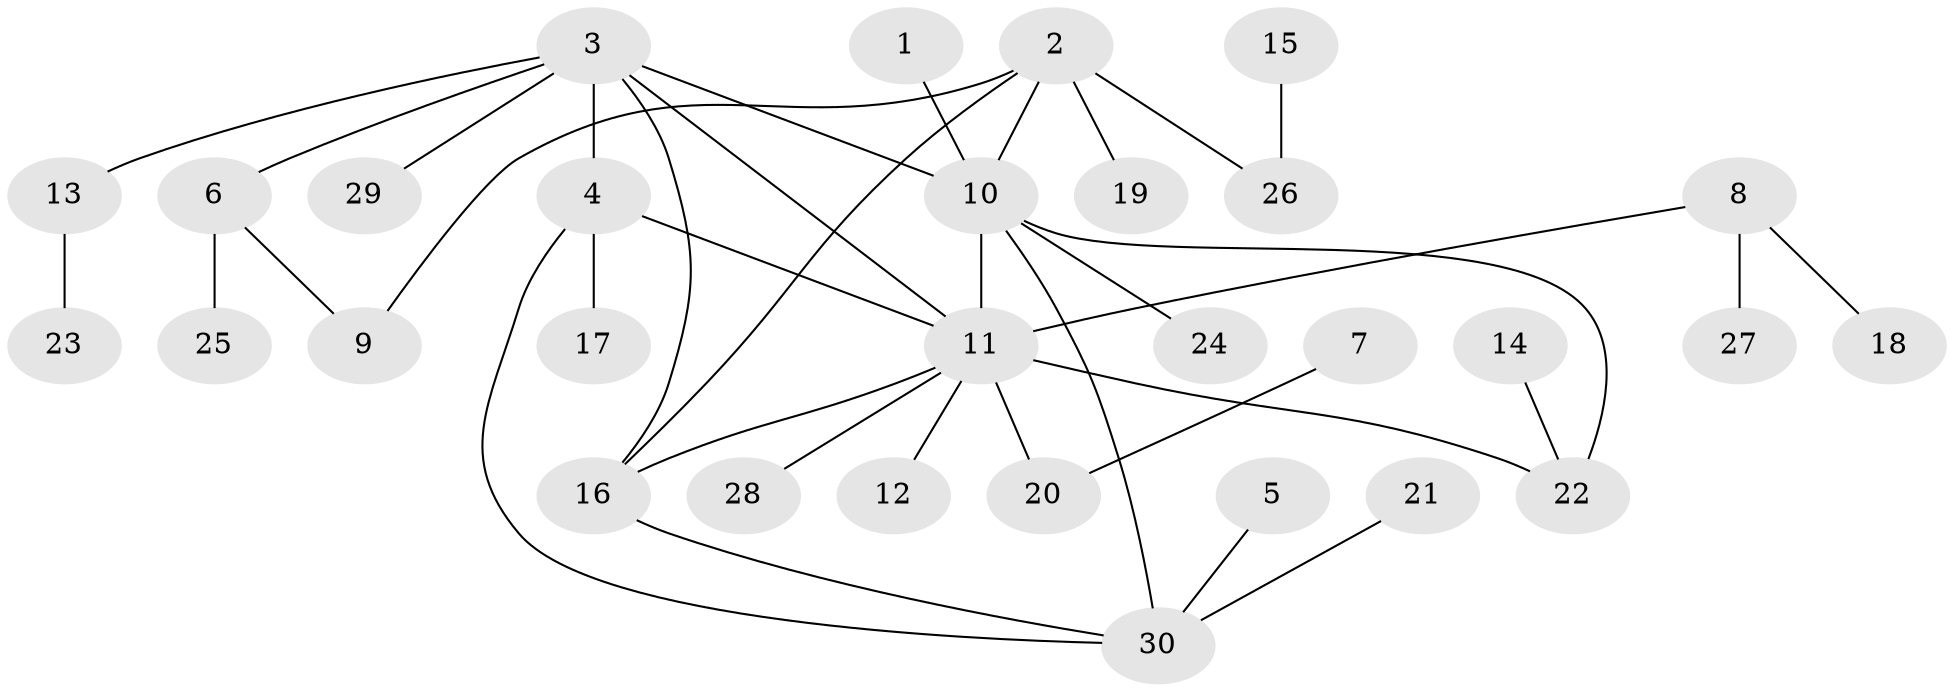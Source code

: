 // original degree distribution, {1: 0.5686274509803921, 8: 0.0392156862745098, 10: 0.0196078431372549, 4: 0.058823529411764705, 5: 0.0392156862745098, 6: 0.0392156862745098, 2: 0.17647058823529413, 3: 0.058823529411764705}
// Generated by graph-tools (version 1.1) at 2025/37/03/04/25 23:37:39]
// undirected, 30 vertices, 37 edges
graph export_dot {
  node [color=gray90,style=filled];
  1;
  2;
  3;
  4;
  5;
  6;
  7;
  8;
  9;
  10;
  11;
  12;
  13;
  14;
  15;
  16;
  17;
  18;
  19;
  20;
  21;
  22;
  23;
  24;
  25;
  26;
  27;
  28;
  29;
  30;
  1 -- 10 [weight=1.0];
  2 -- 9 [weight=1.0];
  2 -- 10 [weight=1.0];
  2 -- 16 [weight=1.0];
  2 -- 19 [weight=1.0];
  2 -- 26 [weight=1.0];
  3 -- 4 [weight=1.0];
  3 -- 6 [weight=1.0];
  3 -- 10 [weight=1.0];
  3 -- 11 [weight=1.0];
  3 -- 13 [weight=1.0];
  3 -- 16 [weight=1.0];
  3 -- 29 [weight=1.0];
  4 -- 11 [weight=1.0];
  4 -- 17 [weight=1.0];
  4 -- 30 [weight=1.0];
  5 -- 30 [weight=1.0];
  6 -- 9 [weight=1.0];
  6 -- 25 [weight=1.0];
  7 -- 20 [weight=1.0];
  8 -- 11 [weight=1.0];
  8 -- 18 [weight=1.0];
  8 -- 27 [weight=1.0];
  10 -- 11 [weight=1.0];
  10 -- 22 [weight=1.0];
  10 -- 24 [weight=1.0];
  10 -- 30 [weight=1.0];
  11 -- 12 [weight=1.0];
  11 -- 16 [weight=1.0];
  11 -- 20 [weight=1.0];
  11 -- 22 [weight=1.0];
  11 -- 28 [weight=1.0];
  13 -- 23 [weight=1.0];
  14 -- 22 [weight=1.0];
  15 -- 26 [weight=1.0];
  16 -- 30 [weight=1.0];
  21 -- 30 [weight=1.0];
}
